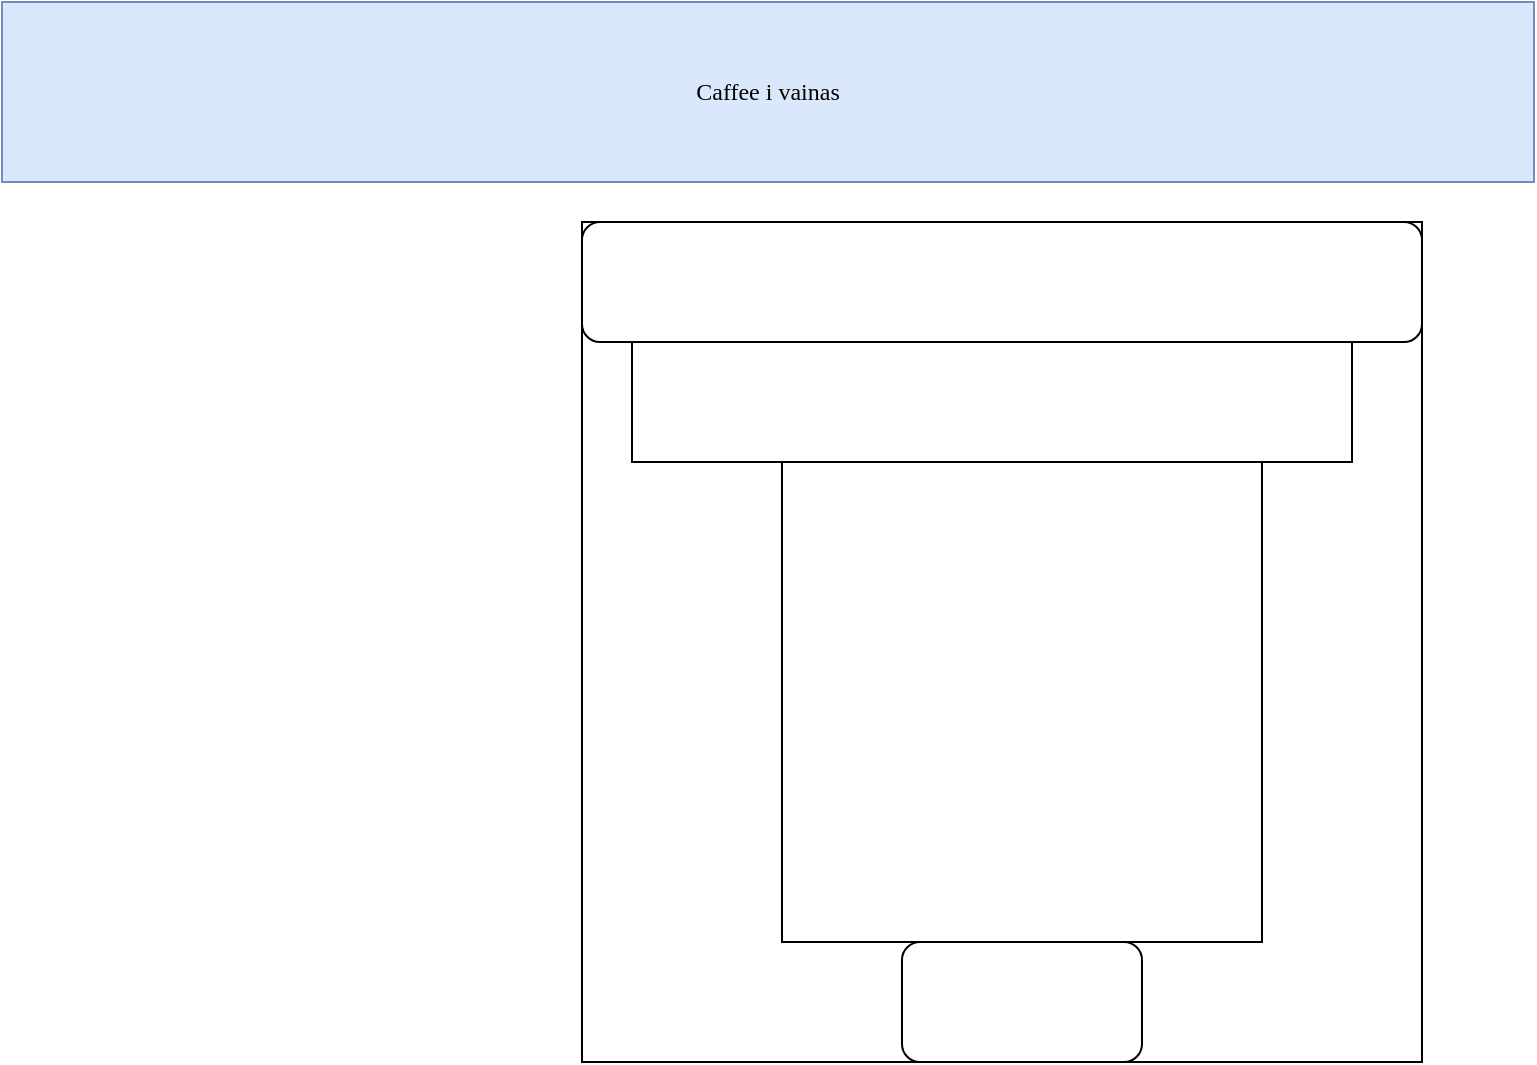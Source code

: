 <mxfile version="20.5.3" type="github">
  <diagram id="Zo2oEPKL_UhlFHdcNlqt" name="Página-1">
    <mxGraphModel dx="1348" dy="773" grid="1" gridSize="10" guides="1" tooltips="1" connect="1" arrows="1" fold="1" page="1" pageScale="1" pageWidth="827" pageHeight="1169" math="0" shadow="0">
      <root>
        <mxCell id="0" />
        <mxCell id="1" parent="0" />
        <mxCell id="uEtHyVghc9QXPonFyquQ-1" value="&lt;blockquote&gt;&lt;font face=&quot;Verdana&quot;&gt;Caffee i vainas&lt;/font&gt;&lt;/blockquote&gt;" style="rounded=0;whiteSpace=wrap;html=1;fontFamily=Helvetica;fillColor=#dae8fc;strokeColor=#6c8ebf;" parent="1" vertex="1">
          <mxGeometry x="210" y="40" width="766" height="90" as="geometry" />
        </mxCell>
        <mxCell id="uEtHyVghc9QXPonFyquQ-2" value="." style="whiteSpace=wrap;html=1;aspect=fixed;fontFamily=Verdana;" parent="1" vertex="1">
          <mxGeometry x="500" y="150" width="420" height="420" as="geometry" />
        </mxCell>
        <mxCell id="uEtHyVghc9QXPonFyquQ-5" value="" style="rounded=1;whiteSpace=wrap;html=1;fontFamily=Verdana;" parent="1" vertex="1">
          <mxGeometry x="500" y="150" width="420" height="60" as="geometry" />
        </mxCell>
        <mxCell id="uEtHyVghc9QXPonFyquQ-7" value="" style="rounded=0;whiteSpace=wrap;html=1;fontFamily=Verdana;" parent="1" vertex="1">
          <mxGeometry x="525" y="210" width="360" height="60" as="geometry" />
        </mxCell>
        <mxCell id="uEtHyVghc9QXPonFyquQ-8" value="" style="whiteSpace=wrap;html=1;aspect=fixed;fontFamily=Verdana;" parent="1" vertex="1">
          <mxGeometry x="600" y="270" width="240" height="240" as="geometry" />
        </mxCell>
        <mxCell id="uEtHyVghc9QXPonFyquQ-9" value="" style="rounded=1;whiteSpace=wrap;html=1;fontFamily=Verdana;" parent="1" vertex="1">
          <mxGeometry x="660" y="510" width="120" height="60" as="geometry" />
        </mxCell>
      </root>
    </mxGraphModel>
  </diagram>
</mxfile>
